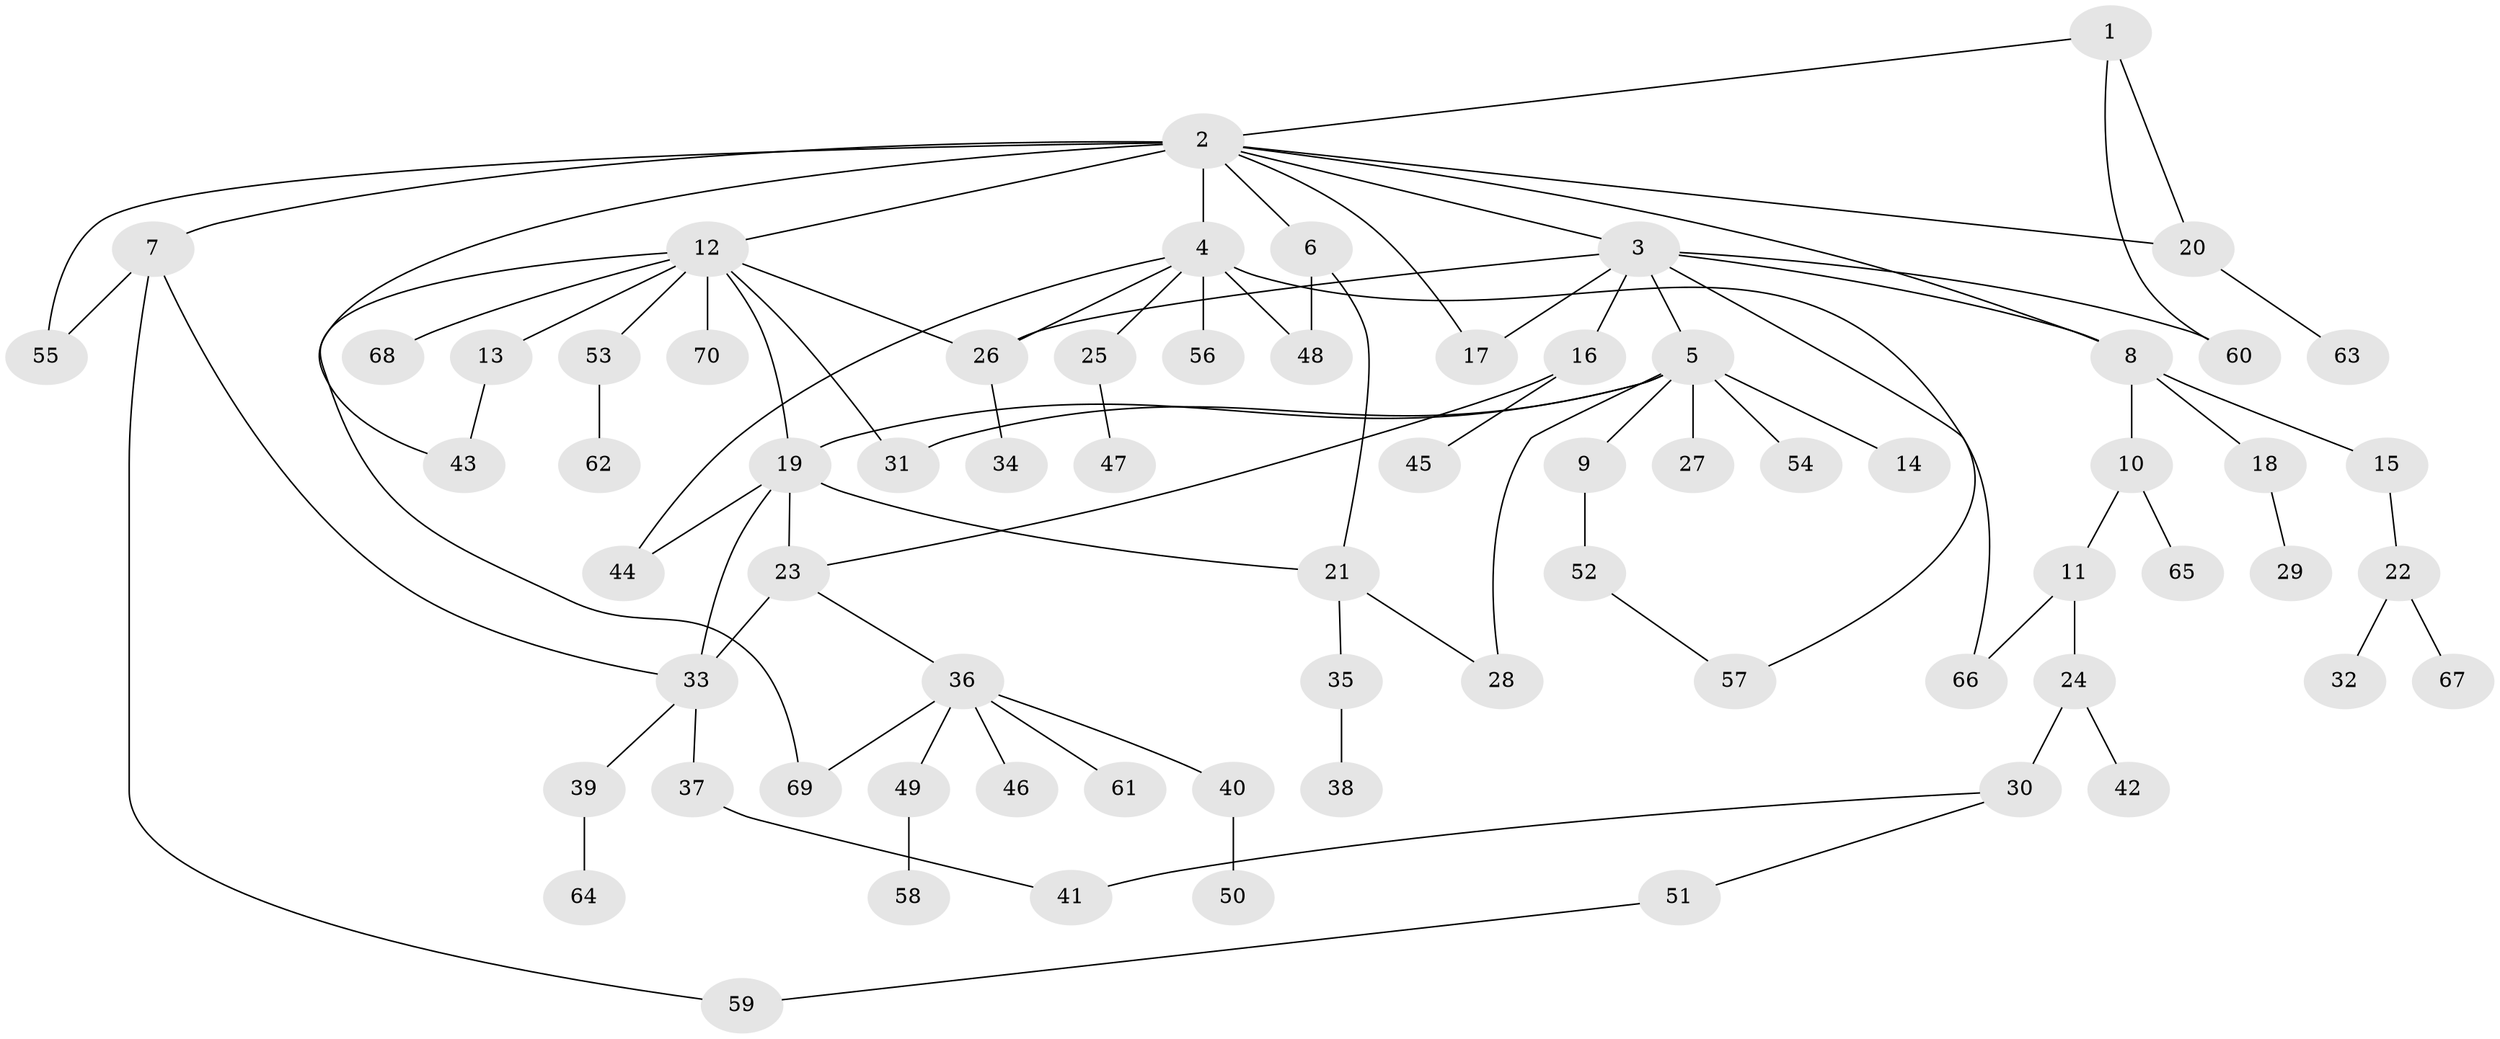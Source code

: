 // original degree distribution, {3: 0.1357142857142857, 28: 0.007142857142857143, 9: 0.007142857142857143, 1: 0.5142857142857142, 11: 0.007142857142857143, 5: 0.02142857142857143, 7: 0.014285714285714285, 4: 0.05714285714285714, 10: 0.014285714285714285, 2: 0.20714285714285716, 6: 0.014285714285714285}
// Generated by graph-tools (version 1.1) at 2025/35/03/09/25 02:35:17]
// undirected, 70 vertices, 91 edges
graph export_dot {
graph [start="1"]
  node [color=gray90,style=filled];
  1;
  2;
  3;
  4;
  5;
  6;
  7;
  8;
  9;
  10;
  11;
  12;
  13;
  14;
  15;
  16;
  17;
  18;
  19;
  20;
  21;
  22;
  23;
  24;
  25;
  26;
  27;
  28;
  29;
  30;
  31;
  32;
  33;
  34;
  35;
  36;
  37;
  38;
  39;
  40;
  41;
  42;
  43;
  44;
  45;
  46;
  47;
  48;
  49;
  50;
  51;
  52;
  53;
  54;
  55;
  56;
  57;
  58;
  59;
  60;
  61;
  62;
  63;
  64;
  65;
  66;
  67;
  68;
  69;
  70;
  1 -- 2 [weight=1.0];
  1 -- 20 [weight=1.0];
  1 -- 60 [weight=1.0];
  2 -- 3 [weight=1.0];
  2 -- 4 [weight=15.0];
  2 -- 6 [weight=1.0];
  2 -- 7 [weight=1.0];
  2 -- 8 [weight=1.0];
  2 -- 12 [weight=1.0];
  2 -- 17 [weight=1.0];
  2 -- 20 [weight=1.0];
  2 -- 43 [weight=1.0];
  2 -- 55 [weight=1.0];
  3 -- 5 [weight=1.0];
  3 -- 8 [weight=1.0];
  3 -- 16 [weight=1.0];
  3 -- 17 [weight=1.0];
  3 -- 26 [weight=1.0];
  3 -- 57 [weight=1.0];
  3 -- 60 [weight=1.0];
  4 -- 25 [weight=1.0];
  4 -- 26 [weight=1.0];
  4 -- 44 [weight=1.0];
  4 -- 48 [weight=1.0];
  4 -- 56 [weight=1.0];
  4 -- 66 [weight=1.0];
  5 -- 9 [weight=1.0];
  5 -- 14 [weight=1.0];
  5 -- 19 [weight=1.0];
  5 -- 27 [weight=1.0];
  5 -- 28 [weight=3.0];
  5 -- 31 [weight=1.0];
  5 -- 54 [weight=1.0];
  6 -- 21 [weight=1.0];
  6 -- 48 [weight=1.0];
  7 -- 33 [weight=1.0];
  7 -- 55 [weight=1.0];
  7 -- 59 [weight=1.0];
  8 -- 10 [weight=1.0];
  8 -- 15 [weight=1.0];
  8 -- 18 [weight=1.0];
  9 -- 52 [weight=2.0];
  10 -- 11 [weight=1.0];
  10 -- 65 [weight=1.0];
  11 -- 24 [weight=1.0];
  11 -- 66 [weight=1.0];
  12 -- 13 [weight=1.0];
  12 -- 19 [weight=1.0];
  12 -- 26 [weight=1.0];
  12 -- 31 [weight=1.0];
  12 -- 53 [weight=1.0];
  12 -- 68 [weight=1.0];
  12 -- 69 [weight=1.0];
  12 -- 70 [weight=1.0];
  13 -- 43 [weight=1.0];
  15 -- 22 [weight=1.0];
  16 -- 23 [weight=1.0];
  16 -- 45 [weight=3.0];
  18 -- 29 [weight=1.0];
  19 -- 21 [weight=1.0];
  19 -- 23 [weight=1.0];
  19 -- 33 [weight=1.0];
  19 -- 44 [weight=1.0];
  20 -- 63 [weight=1.0];
  21 -- 28 [weight=1.0];
  21 -- 35 [weight=1.0];
  22 -- 32 [weight=1.0];
  22 -- 67 [weight=1.0];
  23 -- 33 [weight=5.0];
  23 -- 36 [weight=1.0];
  24 -- 30 [weight=3.0];
  24 -- 42 [weight=1.0];
  25 -- 47 [weight=1.0];
  26 -- 34 [weight=1.0];
  30 -- 41 [weight=1.0];
  30 -- 51 [weight=1.0];
  33 -- 37 [weight=1.0];
  33 -- 39 [weight=1.0];
  35 -- 38 [weight=1.0];
  36 -- 40 [weight=1.0];
  36 -- 46 [weight=1.0];
  36 -- 49 [weight=1.0];
  36 -- 61 [weight=1.0];
  36 -- 69 [weight=1.0];
  37 -- 41 [weight=1.0];
  39 -- 64 [weight=1.0];
  40 -- 50 [weight=2.0];
  49 -- 58 [weight=1.0];
  51 -- 59 [weight=1.0];
  52 -- 57 [weight=1.0];
  53 -- 62 [weight=1.0];
}
